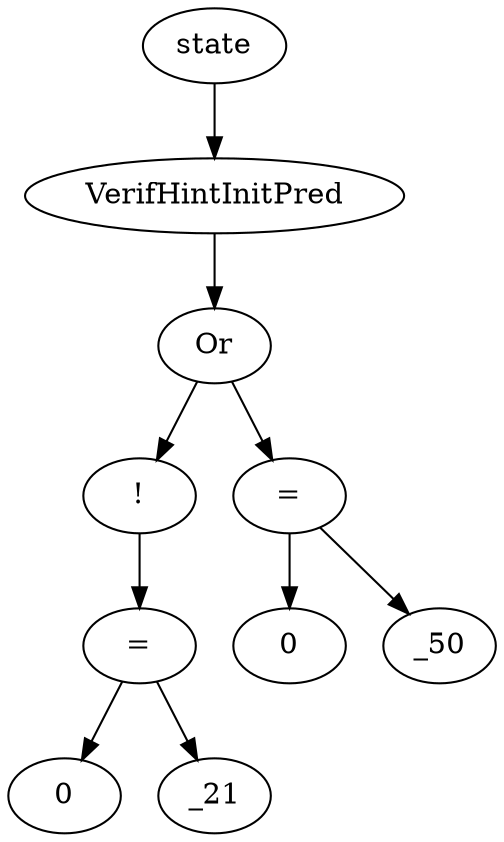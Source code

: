 digraph dag {
0 [label="state"];
1 [label="VerifHintInitPred"];
2 [label="Or"];
3 [label="!"];
4 [label="="];
5 [label="0"];
6 [label="_21"];
7 [label="="];
8 [label="0"];
9 [label="_50"];
"0" -> "1"[label=""]
"1" -> "2"[label=""]
"2" -> "3"[label=""]
"2" -> "7"[label=""]
"3" -> "4"[label=""]
"4" -> "6"[label=""]
"4" -> "5"[label=""]
"7" -> "9"[label=""]
"7" -> "8"[label=""]
}
